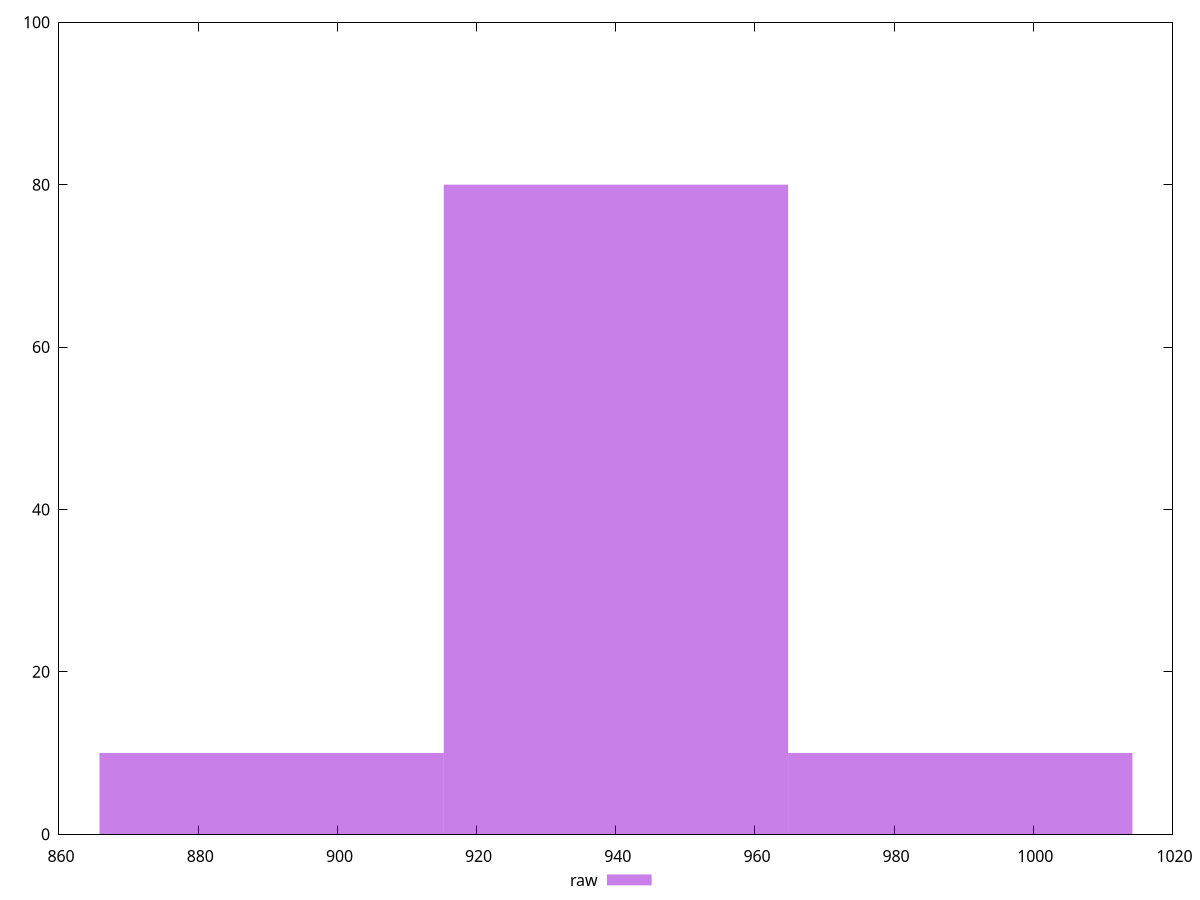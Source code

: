 reset
set terminal svg size 640, 490 enhanced background rgb 'white'
set output "reprap/render-blocking-resources/samples/pages+cached+nointeractive/raw/histogram.svg"

$raw <<EOF
989.5023936323735 10
940.0272739507548 80
890.552154269136 10
EOF

set key outside below
set boxwidth 49.47511968161867
set yrange [0:100]
set style fill transparent solid 0.5 noborder

plot \
  $raw title "raw" with boxes, \


reset
